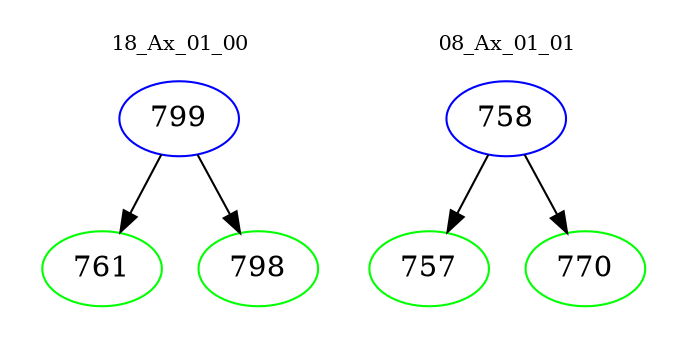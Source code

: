 digraph{
subgraph cluster_0 {
color = white
label = "18_Ax_01_00";
fontsize=10;
T0_799 [label="799", color="blue"]
T0_799 -> T0_761 [color="black"]
T0_761 [label="761", color="green"]
T0_799 -> T0_798 [color="black"]
T0_798 [label="798", color="green"]
}
subgraph cluster_1 {
color = white
label = "08_Ax_01_01";
fontsize=10;
T1_758 [label="758", color="blue"]
T1_758 -> T1_757 [color="black"]
T1_757 [label="757", color="green"]
T1_758 -> T1_770 [color="black"]
T1_770 [label="770", color="green"]
}
}
